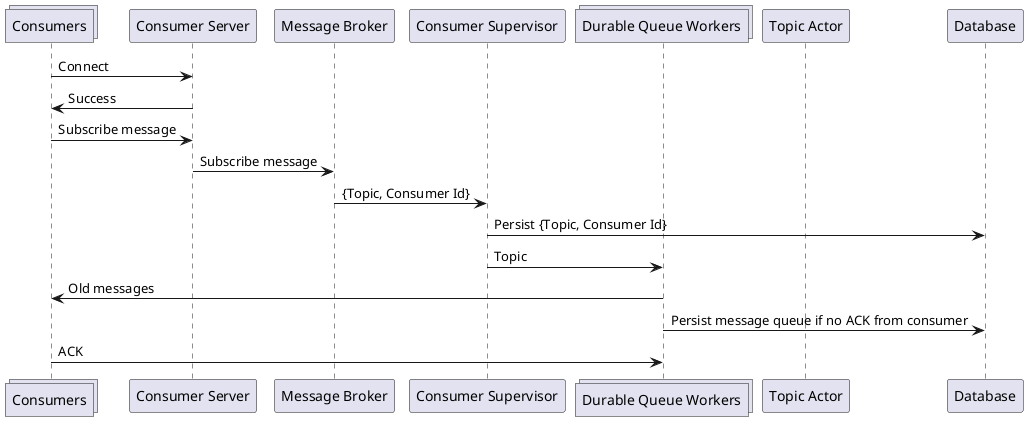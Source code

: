 @startuml

collections "Consumers" as C
participant "Consumer Server" as CServ
participant "Message Broker" as MB
participant "Consumer Supervisor" as CS
collections "Durable Queue Workers" as DQW
participant "Topic Actor" as TA
participant "Database" as DB

C -> CServ: Connect
CServ -> C: Success
C -> CServ: Subscribe message
CServ -> MB: Subscribe message
MB -> CS: {Topic, Consumer Id}
CS-> DB: Persist {Topic, Consumer Id}
CS -> DQW: Topic
DQW -> C: Old messages
DQW -> DB: Persist message queue if no ACK from consumer
C -> DQW: ACK
@enduml